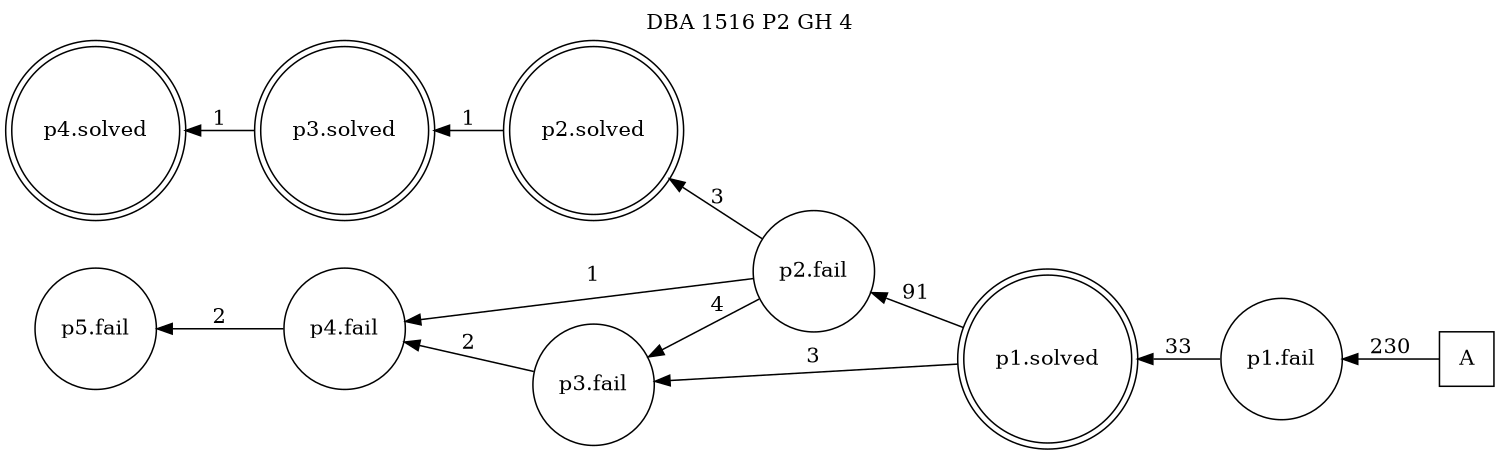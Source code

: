digraph DBA_1516_P2_GH_4_GOOD {
labelloc="tl"
label= " DBA 1516 P2 GH 4 "
rankdir="RL";
graph [ size=" 10 , 10 !"]

"A" [shape="square" label="A"]
"p1.fail" [shape="circle" label="p1.fail"]
"p1.solved" [shape="doublecircle" label="p1.solved"]
"p2.fail" [shape="circle" label="p2.fail"]
"p3.fail" [shape="circle" label="p3.fail"]
"p4.fail" [shape="circle" label="p4.fail"]
"p5.fail" [shape="circle" label="p5.fail"]
"p2.solved" [shape="doublecircle" label="p2.solved"]
"p3.solved" [shape="doublecircle" label="p3.solved"]
"p4.solved" [shape="doublecircle" label="p4.solved"]
"A" -> "p1.fail" [ label=230]
"p1.fail" -> "p1.solved" [ label=33]
"p1.solved" -> "p2.fail" [ label=91]
"p1.solved" -> "p3.fail" [ label=3]
"p2.fail" -> "p3.fail" [ label=4]
"p2.fail" -> "p4.fail" [ label=1]
"p2.fail" -> "p2.solved" [ label=3]
"p3.fail" -> "p4.fail" [ label=2]
"p4.fail" -> "p5.fail" [ label=2]
"p2.solved" -> "p3.solved" [ label=1]
"p3.solved" -> "p4.solved" [ label=1]
}
